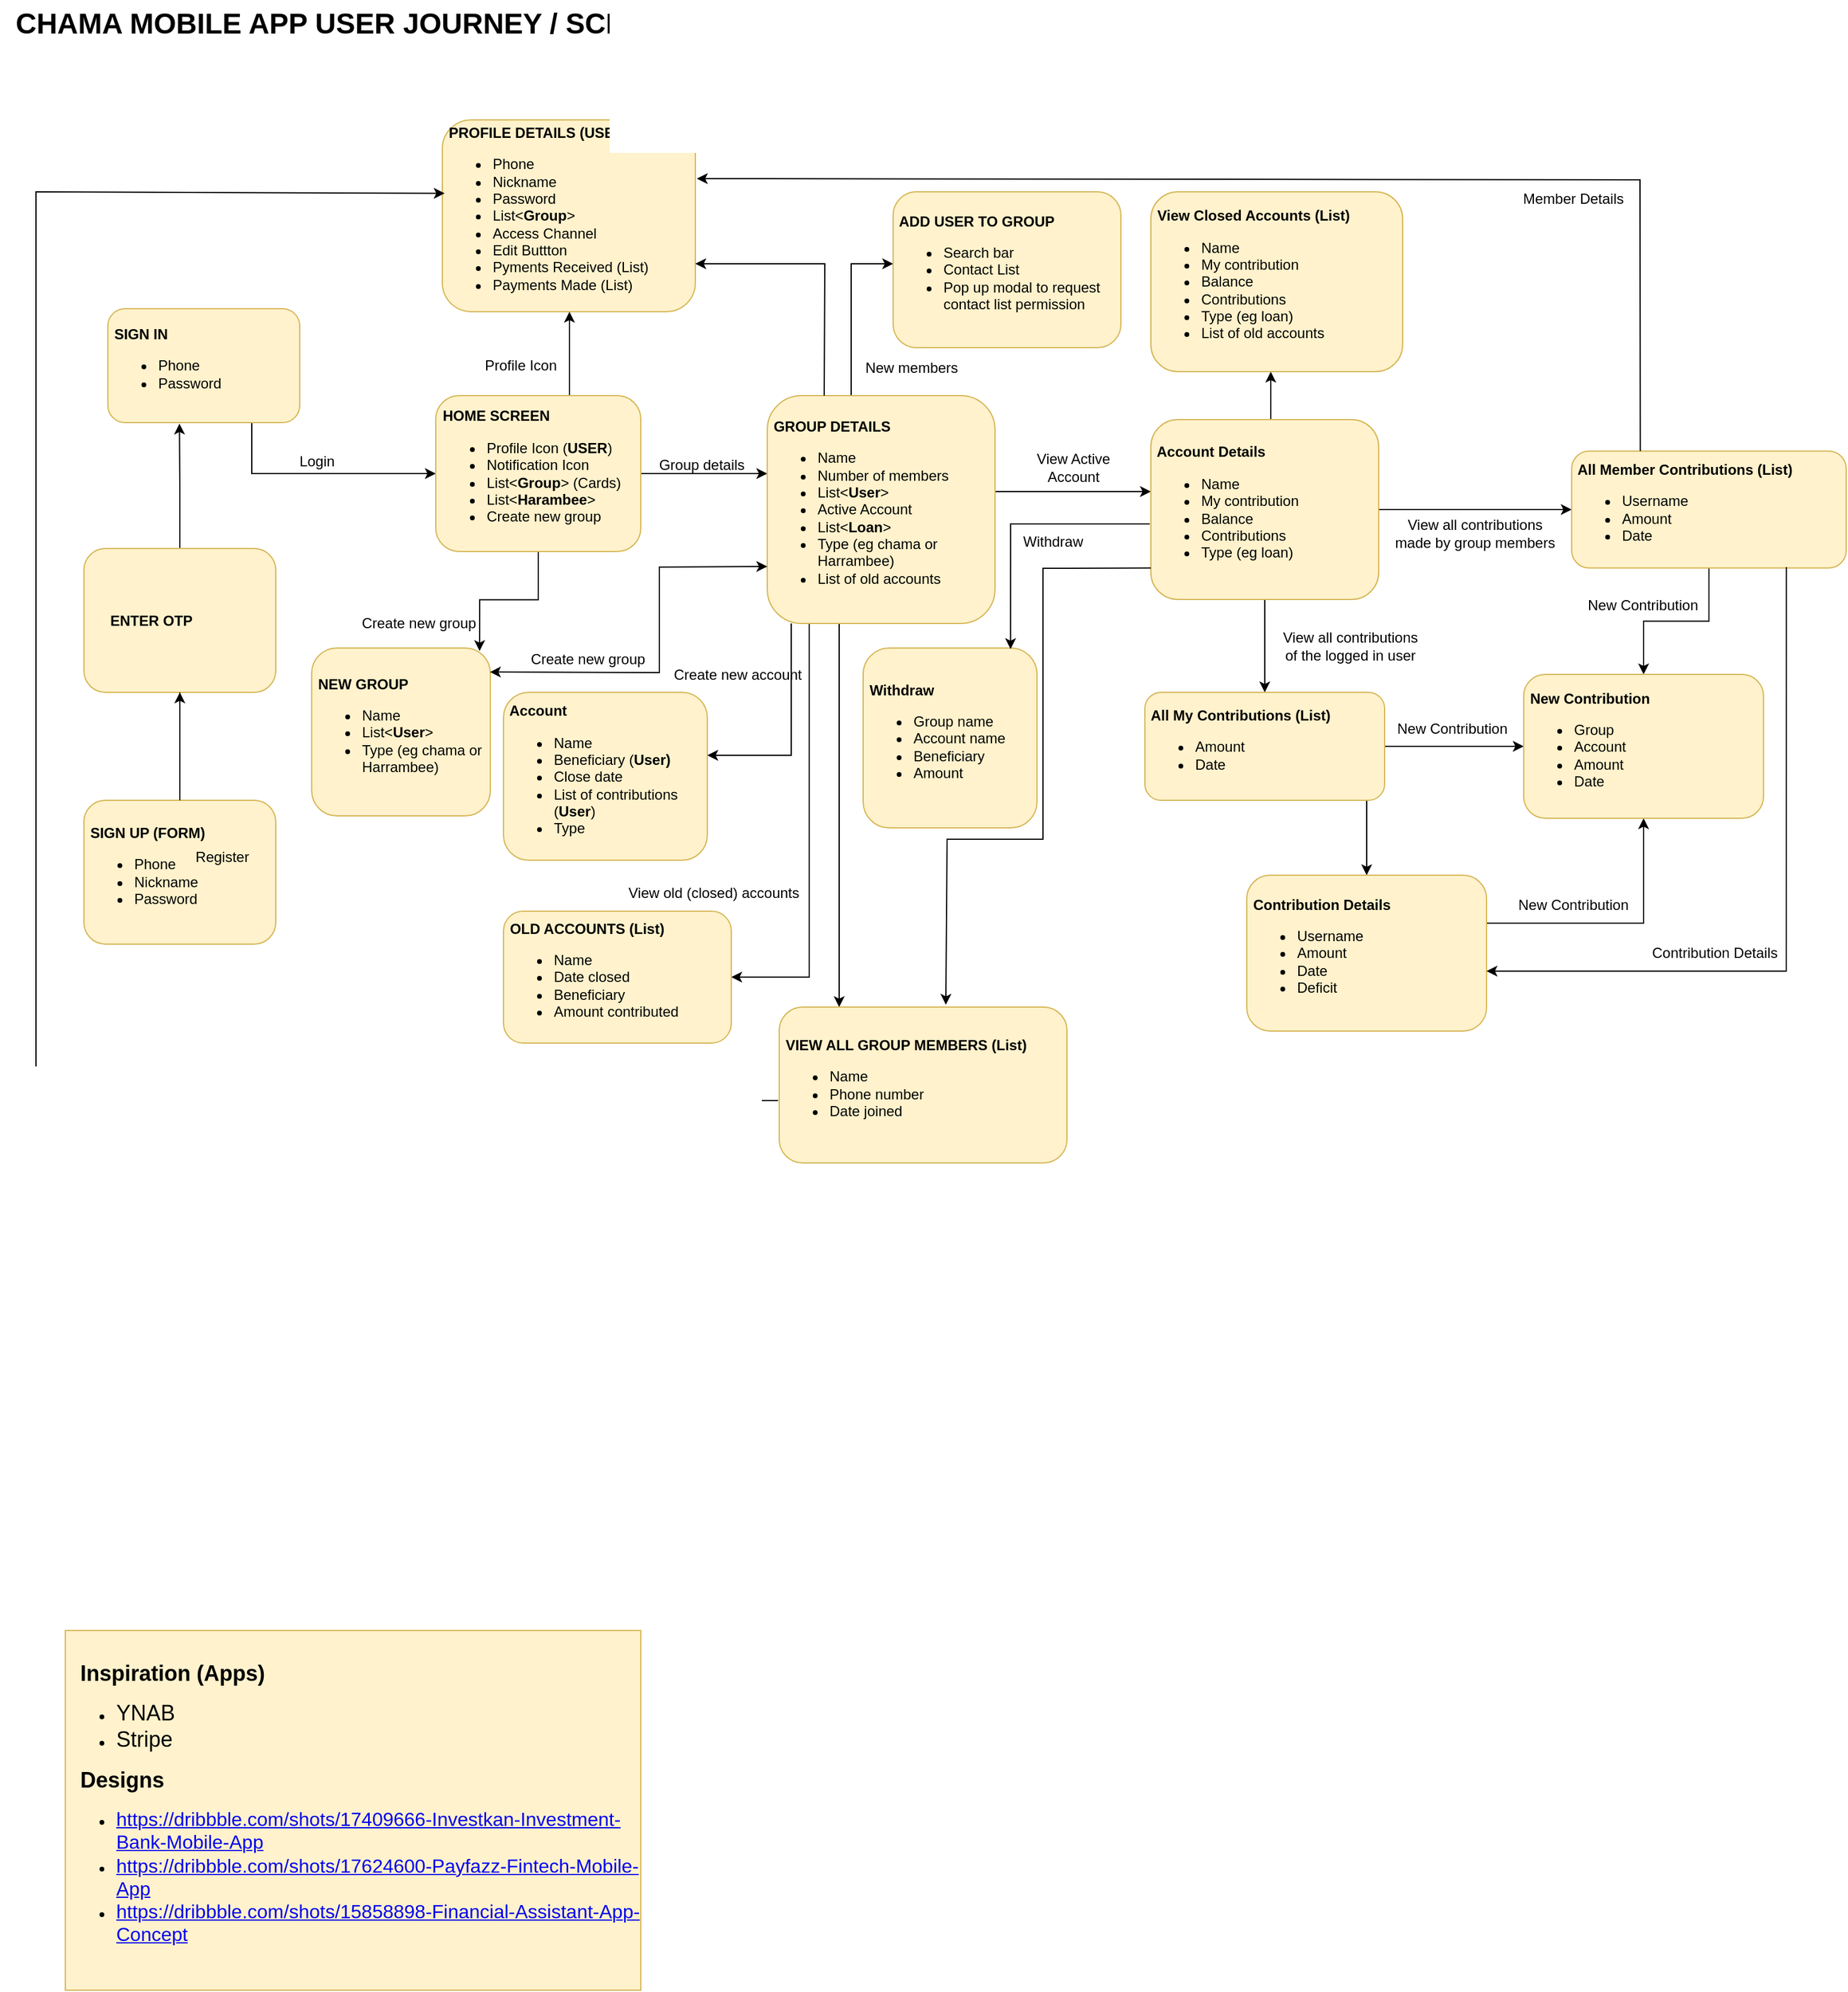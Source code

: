 <mxfile version="20.8.10" type="github">
  <diagram id="2BV5uHt9QHshFsC0gMmc" name="SCREENS">
    <mxGraphModel dx="2286" dy="2331" grid="1" gridSize="10" guides="1" tooltips="1" connect="1" arrows="1" fold="1" page="1" pageScale="1" pageWidth="827" pageHeight="1169" math="0" shadow="0">
      <root>
        <mxCell id="0" />
        <mxCell id="1" parent="0" />
        <mxCell id="yJLdBiX0lWPD7A1_0H__-3" value="" style="edgeStyle=orthogonalEdgeStyle;rounded=0;orthogonalLoop=1;jettySize=auto;html=1;" parent="1" source="yJLdBiX0lWPD7A1_0H__-1" target="yJLdBiX0lWPD7A1_0H__-2" edge="1">
          <mxGeometry relative="1" as="geometry">
            <Array as="points">
              <mxPoint x="180" y="295" />
            </Array>
          </mxGeometry>
        </mxCell>
        <mxCell id="yJLdBiX0lWPD7A1_0H__-24" value="" style="edgeStyle=orthogonalEdgeStyle;rounded=0;orthogonalLoop=1;jettySize=auto;html=1;fontSize=18;exitX=0.5;exitY=0;exitDx=0;exitDy=0;startArrow=none;entryX=0.373;entryY=1.009;entryDx=0;entryDy=0;entryPerimeter=0;" parent="1" source="yJLdBiX0lWPD7A1_0H__-76" target="yJLdBiX0lWPD7A1_0H__-1" edge="1">
          <mxGeometry relative="1" as="geometry">
            <mxPoint x="140" y="522.5" as="sourcePoint" />
            <mxPoint x="120" y="310" as="targetPoint" />
          </mxGeometry>
        </mxCell>
        <mxCell id="yJLdBiX0lWPD7A1_0H__-1" value="&lt;blockquote style=&quot;margin: 0 0 0 40px; border: none; padding: 0px;&quot;&gt;&lt;/blockquote&gt;&lt;blockquote style=&quot;margin: 0 0 0 40px; border: none; padding: 0px;&quot;&gt;&lt;/blockquote&gt;&lt;b&gt;&lt;span style=&quot;white-space: pre;&quot;&gt; SIGN IN&lt;/span&gt;&lt;br&gt;&lt;/b&gt;&lt;ul&gt;&lt;li&gt;Phone&lt;br&gt;&lt;/li&gt;&lt;li&gt;Password&lt;/li&gt;&lt;/ul&gt;&lt;blockquote style=&quot;margin: 0 0 0 40px; border: none; padding: 0px;&quot;&gt;&lt;/blockquote&gt;&lt;blockquote style=&quot;margin: 0 0 0 40px; border: none; padding: 0px;&quot;&gt;&lt;/blockquote&gt;&lt;blockquote style=&quot;margin: 0 0 0 40px; border: none; padding: 0px;&quot;&gt;&lt;/blockquote&gt;&lt;blockquote style=&quot;margin: 0 0 0 40px; border: none; padding: 0px;&quot;&gt;&lt;/blockquote&gt;" style="rounded=1;whiteSpace=wrap;html=1;align=left;fillColor=#fff2cc;strokeColor=#d6b656;" parent="1" vertex="1">
          <mxGeometry x="60" y="157.5" width="160" height="95" as="geometry" />
        </mxCell>
        <mxCell id="yJLdBiX0lWPD7A1_0H__-8" value="" style="edgeStyle=orthogonalEdgeStyle;rounded=0;orthogonalLoop=1;jettySize=auto;html=1;fontSize=18;" parent="1" source="yJLdBiX0lWPD7A1_0H__-2" target="yJLdBiX0lWPD7A1_0H__-7" edge="1">
          <mxGeometry relative="1" as="geometry">
            <mxPoint x="600" y="300" as="targetPoint" />
            <Array as="points">
              <mxPoint x="610" y="310" />
              <mxPoint x="610" y="310" />
            </Array>
          </mxGeometry>
        </mxCell>
        <mxCell id="yJLdBiX0lWPD7A1_0H__-11" value="" style="edgeStyle=orthogonalEdgeStyle;rounded=0;orthogonalLoop=1;jettySize=auto;html=1;fontSize=18;entryX=0.94;entryY=0.018;entryDx=0;entryDy=0;entryPerimeter=0;" parent="1" source="yJLdBiX0lWPD7A1_0H__-2" target="yJLdBiX0lWPD7A1_0H__-10" edge="1">
          <mxGeometry relative="1" as="geometry">
            <mxPoint x="370" y="450" as="targetPoint" />
            <Array as="points" />
          </mxGeometry>
        </mxCell>
        <mxCell id="yJLdBiX0lWPD7A1_0H__-28" value="" style="edgeStyle=orthogonalEdgeStyle;rounded=0;orthogonalLoop=1;jettySize=auto;html=1;fontSize=18;" parent="1" source="yJLdBiX0lWPD7A1_0H__-2" target="yJLdBiX0lWPD7A1_0H__-27" edge="1">
          <mxGeometry relative="1" as="geometry">
            <Array as="points">
              <mxPoint x="445" y="220" />
              <mxPoint x="445" y="220" />
            </Array>
          </mxGeometry>
        </mxCell>
        <mxCell id="yJLdBiX0lWPD7A1_0H__-2" value="&lt;b&gt;&lt;span style=&quot;white-space: pre;&quot;&gt; &lt;/span&gt;HOME SCREEN&lt;/b&gt;&lt;br&gt;&lt;ul&gt;&lt;li&gt;Profile Icon (&lt;b&gt;USER&lt;/b&gt;)&lt;br&gt;&lt;/li&gt;&lt;li&gt;Notification Icon&lt;/li&gt;&lt;li&gt;List&amp;lt;&lt;b&gt;Group&lt;/b&gt;&amp;gt; (Cards)&lt;br&gt;&lt;/li&gt;&lt;li&gt;List&amp;lt;&lt;b&gt;Harambee&lt;/b&gt;&amp;gt;&lt;br&gt;&lt;/li&gt;&lt;li&gt;Create new group&lt;/li&gt;&lt;/ul&gt;" style="whiteSpace=wrap;html=1;align=left;rounded=1;fillColor=#fff2cc;strokeColor=#d6b656;" parent="1" vertex="1">
          <mxGeometry x="333.5" y="230" width="171" height="130" as="geometry" />
        </mxCell>
        <mxCell id="yJLdBiX0lWPD7A1_0H__-5" value="Login" style="text;html=1;resizable=0;autosize=1;align=center;verticalAlign=middle;points=[];fillColor=none;strokeColor=none;rounded=0;" parent="1" vertex="1">
          <mxGeometry x="209" y="270" width="50" height="30" as="geometry" />
        </mxCell>
        <mxCell id="yJLdBiX0lWPD7A1_0H__-6" value="&lt;b&gt;&lt;font style=&quot;font-size: 24px;&quot;&gt;CHAMA MOBILE APP USER JOURNEY / SCREENS&lt;/font&gt;&lt;/b&gt;" style="text;html=1;resizable=0;autosize=1;align=center;verticalAlign=middle;points=[];fillColor=none;strokeColor=none;rounded=0;" parent="1" vertex="1">
          <mxGeometry x="-30" y="-100" width="600" height="40" as="geometry" />
        </mxCell>
        <mxCell id="yJLdBiX0lWPD7A1_0H__-14" value="" style="edgeStyle=orthogonalEdgeStyle;rounded=0;orthogonalLoop=1;jettySize=auto;html=1;fontSize=18;" parent="1" source="yJLdBiX0lWPD7A1_0H__-7" target="yJLdBiX0lWPD7A1_0H__-13" edge="1">
          <mxGeometry relative="1" as="geometry">
            <Array as="points">
              <mxPoint x="630" y="530" />
            </Array>
          </mxGeometry>
        </mxCell>
        <mxCell id="yJLdBiX0lWPD7A1_0H__-20" value="" style="edgeStyle=orthogonalEdgeStyle;rounded=0;orthogonalLoop=1;jettySize=auto;html=1;fontSize=18;" parent="1" source="yJLdBiX0lWPD7A1_0H__-7" target="yJLdBiX0lWPD7A1_0H__-19" edge="1">
          <mxGeometry relative="1" as="geometry">
            <Array as="points">
              <mxPoint x="680" y="120" />
            </Array>
          </mxGeometry>
        </mxCell>
        <mxCell id="yJLdBiX0lWPD7A1_0H__-32" value="" style="edgeStyle=orthogonalEdgeStyle;rounded=0;orthogonalLoop=1;jettySize=auto;html=1;fontSize=18;" parent="1" source="yJLdBiX0lWPD7A1_0H__-7" target="yJLdBiX0lWPD7A1_0H__-31" edge="1">
          <mxGeometry relative="1" as="geometry">
            <Array as="points">
              <mxPoint x="830" y="310" />
              <mxPoint x="830" y="310" />
            </Array>
          </mxGeometry>
        </mxCell>
        <mxCell id="yJLdBiX0lWPD7A1_0H__-70" value="" style="edgeStyle=orthogonalEdgeStyle;rounded=0;orthogonalLoop=1;jettySize=auto;html=1;fontSize=18;" parent="1" source="yJLdBiX0lWPD7A1_0H__-7" target="yJLdBiX0lWPD7A1_0H__-69" edge="1">
          <mxGeometry relative="1" as="geometry">
            <Array as="points">
              <mxPoint x="645" y="520" />
              <mxPoint x="645" y="520" />
            </Array>
          </mxGeometry>
        </mxCell>
        <mxCell id="yJLdBiX0lWPD7A1_0H__-73" value="" style="edgeStyle=orthogonalEdgeStyle;rounded=0;orthogonalLoop=1;jettySize=auto;html=1;fontSize=18;" parent="1" source="yJLdBiX0lWPD7A1_0H__-7" target="yJLdBiX0lWPD7A1_0H__-72" edge="1">
          <mxGeometry relative="1" as="geometry">
            <mxPoint x="705" y="920" as="targetPoint" />
            <Array as="points">
              <mxPoint x="670" y="430" />
              <mxPoint x="670" y="430" />
            </Array>
          </mxGeometry>
        </mxCell>
        <mxCell id="yJLdBiX0lWPD7A1_0H__-7" value="&lt;b&gt;&lt;span style=&quot;white-space: pre;&quot;&gt; &lt;/span&gt;GROUP DETAILS&lt;/b&gt;&lt;br&gt;&lt;ul&gt;&lt;li&gt;Name&lt;br&gt;&lt;/li&gt;&lt;li&gt;Number of members&lt;/li&gt;&lt;li&gt;List&amp;lt;&lt;b&gt;User&lt;/b&gt;&amp;gt;&amp;nbsp;&lt;br&gt;&lt;/li&gt;&lt;li&gt;Active Account&lt;br&gt;&lt;/li&gt;&lt;li&gt;List&amp;lt;&lt;b&gt;Loan&lt;/b&gt;&amp;gt;&lt;br&gt;&lt;/li&gt;&lt;li&gt;Type (eg chama or Harrambee)&lt;br&gt;&lt;/li&gt;&lt;li&gt;List of old accounts&lt;/li&gt;&lt;/ul&gt;" style="whiteSpace=wrap;html=1;align=left;rounded=1;fillColor=#fff2cc;strokeColor=#d6b656;" parent="1" vertex="1">
          <mxGeometry x="610" y="230" width="190" height="190" as="geometry" />
        </mxCell>
        <mxCell id="yJLdBiX0lWPD7A1_0H__-9" value="Group details" style="text;html=1;resizable=0;autosize=1;align=center;verticalAlign=middle;points=[];fillColor=none;strokeColor=none;rounded=0;" parent="1" vertex="1">
          <mxGeometry x="510" y="273" width="90" height="30" as="geometry" />
        </mxCell>
        <mxCell id="yJLdBiX0lWPD7A1_0H__-10" value="&lt;b&gt;&lt;span style=&quot;white-space: pre;&quot;&gt; NEW &lt;/span&gt;GROUP&lt;/b&gt;&lt;br&gt;&lt;ul&gt;&lt;li&gt;Name&lt;br&gt;&lt;/li&gt;&lt;li&gt;List&amp;lt;&lt;b&gt;User&lt;/b&gt;&amp;gt;&amp;nbsp;&lt;/li&gt;&lt;li&gt;Type (eg chama or Harrambee)&lt;br&gt;&lt;/li&gt;&lt;/ul&gt;" style="whiteSpace=wrap;html=1;align=left;rounded=1;fillColor=#fff2cc;strokeColor=#d6b656;" parent="1" vertex="1">
          <mxGeometry x="230" y="440.5" width="149" height="140" as="geometry" />
        </mxCell>
        <mxCell id="yJLdBiX0lWPD7A1_0H__-12" value="Create new group" style="text;html=1;resizable=0;autosize=1;align=center;verticalAlign=middle;points=[];fillColor=none;strokeColor=none;rounded=0;" parent="1" vertex="1">
          <mxGeometry x="400" y="434.5" width="120" height="30" as="geometry" />
        </mxCell>
        <mxCell id="yJLdBiX0lWPD7A1_0H__-13" value="&lt;b&gt;&lt;span style=&quot;white-space: pre;&quot;&gt; Account&lt;/span&gt;&lt;/b&gt;&lt;br&gt;&lt;ul&gt;&lt;li&gt;Name&lt;br&gt;&lt;/li&gt;&lt;li&gt;Beneficiary (&lt;b&gt;User)&lt;/b&gt;&amp;nbsp;&lt;/li&gt;&lt;li&gt;Close date&lt;/li&gt;&lt;li&gt;List of contributions (&lt;b&gt;User&lt;/b&gt;)&lt;/li&gt;&lt;li&gt;Type&lt;/li&gt;&lt;/ul&gt;" style="whiteSpace=wrap;html=1;align=left;rounded=1;fillColor=#fff2cc;strokeColor=#d6b656;" parent="1" vertex="1">
          <mxGeometry x="390" y="477.5" width="170" height="140" as="geometry" />
        </mxCell>
        <mxCell id="yJLdBiX0lWPD7A1_0H__-15" value="Create new account" style="text;html=1;resizable=0;autosize=1;align=center;verticalAlign=middle;points=[];fillColor=none;strokeColor=none;rounded=0;" parent="1" vertex="1">
          <mxGeometry x="520" y="447.5" width="130" height="30" as="geometry" />
        </mxCell>
        <mxCell id="yJLdBiX0lWPD7A1_0H__-19" value="&lt;b&gt;&lt;span style=&quot;white-space: pre;&quot;&gt; ADD USER TO GROUP&lt;br&gt;&lt;/span&gt;&lt;/b&gt;&lt;ul&gt;&lt;li&gt;Search bar&lt;/li&gt;&lt;li&gt;Contact List&amp;nbsp;&lt;br&gt;&lt;/li&gt;&lt;li&gt;Pop up modal to request contact list permission&lt;/li&gt;&lt;/ul&gt;" style="whiteSpace=wrap;html=1;align=left;rounded=1;fillColor=#fff2cc;strokeColor=#d6b656;" parent="1" vertex="1">
          <mxGeometry x="715" y="60" width="190" height="130" as="geometry" />
        </mxCell>
        <mxCell id="yJLdBiX0lWPD7A1_0H__-21" value="New members" style="text;html=1;resizable=0;autosize=1;align=center;verticalAlign=middle;points=[];fillColor=none;strokeColor=none;rounded=0;" parent="1" vertex="1">
          <mxGeometry x="680" y="192" width="100" height="30" as="geometry" />
        </mxCell>
        <mxCell id="yJLdBiX0lWPD7A1_0H__-77" value="" style="edgeStyle=orthogonalEdgeStyle;rounded=0;orthogonalLoop=1;jettySize=auto;html=1;fontSize=18;" parent="1" source="yJLdBiX0lWPD7A1_0H__-23" target="yJLdBiX0lWPD7A1_0H__-76" edge="1">
          <mxGeometry relative="1" as="geometry" />
        </mxCell>
        <mxCell id="yJLdBiX0lWPD7A1_0H__-23" value="&lt;blockquote style=&quot;margin: 0 0 0 40px; border: none; padding: 0px;&quot;&gt;&lt;/blockquote&gt;&lt;blockquote style=&quot;margin: 0 0 0 40px; border: none; padding: 0px;&quot;&gt;&lt;/blockquote&gt;&lt;b&gt;&lt;span style=&quot;white-space: pre;&quot;&gt; SIGN UP (FORM)&lt;/span&gt;&lt;br&gt;&lt;/b&gt;&lt;ul&gt;&lt;li&gt;Phone&lt;br&gt;&lt;/li&gt;&lt;li&gt;Nickname&lt;br&gt;&lt;/li&gt;&lt;li&gt;Password&lt;/li&gt;&lt;/ul&gt;&lt;blockquote style=&quot;margin: 0 0 0 40px; border: none; padding: 0px;&quot;&gt;&lt;/blockquote&gt;&lt;blockquote style=&quot;margin: 0 0 0 40px; border: none; padding: 0px;&quot;&gt;&lt;/blockquote&gt;&lt;blockquote style=&quot;margin: 0 0 0 40px; border: none; padding: 0px;&quot;&gt;&lt;/blockquote&gt;&lt;blockquote style=&quot;margin: 0 0 0 40px; border: none; padding: 0px;&quot;&gt;&lt;/blockquote&gt;" style="rounded=1;whiteSpace=wrap;html=1;align=left;fillColor=#fff2cc;strokeColor=#d6b656;" parent="1" vertex="1">
          <mxGeometry x="40" y="567.5" width="160" height="120" as="geometry" />
        </mxCell>
        <mxCell id="yJLdBiX0lWPD7A1_0H__-25" value="Register" style="text;html=1;resizable=0;autosize=1;align=center;verticalAlign=middle;points=[];fillColor=none;strokeColor=none;rounded=0;" parent="1" vertex="1">
          <mxGeometry x="120" y="600" width="70" height="30" as="geometry" />
        </mxCell>
        <mxCell id="yJLdBiX0lWPD7A1_0H__-27" value="&lt;blockquote style=&quot;margin: 0 0 0 40px; border: none; padding: 0px;&quot;&gt;&lt;/blockquote&gt;&lt;blockquote style=&quot;margin: 0 0 0 40px; border: none; padding: 0px;&quot;&gt;&lt;/blockquote&gt;&lt;b&gt;&lt;span style=&quot;white-space: pre;&quot;&gt; PROFILE DETAILS (USER)&lt;/span&gt;&lt;br&gt;&lt;/b&gt;&lt;ul&gt;&lt;li&gt;Phone&lt;br&gt;&lt;/li&gt;&lt;li&gt;Nickname&lt;br&gt;&lt;/li&gt;&lt;li&gt;Password&lt;/li&gt;&lt;li&gt;List&amp;lt;&lt;b&gt;Group&lt;/b&gt;&amp;gt;&lt;br&gt;&lt;/li&gt;&lt;li&gt;Access Channel&lt;br&gt;&lt;/li&gt;&lt;li&gt;Edit Buttton&lt;/li&gt;&lt;li&gt;Pyments Received (List)&lt;/li&gt;&lt;li&gt;Payments Made (List)&lt;/li&gt;&lt;/ul&gt;&lt;blockquote style=&quot;margin: 0 0 0 40px; border: none; padding: 0px;&quot;&gt;&lt;/blockquote&gt;&lt;blockquote style=&quot;margin: 0 0 0 40px; border: none; padding: 0px;&quot;&gt;&lt;/blockquote&gt;&lt;blockquote style=&quot;margin: 0 0 0 40px; border: none; padding: 0px;&quot;&gt;&lt;/blockquote&gt;&lt;blockquote style=&quot;margin: 0 0 0 40px; border: none; padding: 0px;&quot;&gt;&lt;/blockquote&gt;" style="rounded=1;whiteSpace=wrap;html=1;align=left;fillColor=#fff2cc;strokeColor=#d6b656;" parent="1" vertex="1">
          <mxGeometry x="339" width="211" height="160" as="geometry" />
        </mxCell>
        <mxCell id="yJLdBiX0lWPD7A1_0H__-30" value="Profile Icon" style="text;html=1;resizable=0;autosize=1;align=center;verticalAlign=middle;points=[];fillColor=none;strokeColor=none;rounded=0;" parent="1" vertex="1">
          <mxGeometry x="364" y="190" width="80" height="30" as="geometry" />
        </mxCell>
        <mxCell id="yJLdBiX0lWPD7A1_0H__-37" value="" style="edgeStyle=orthogonalEdgeStyle;rounded=0;orthogonalLoop=1;jettySize=auto;html=1;fontSize=18;" parent="1" source="yJLdBiX0lWPD7A1_0H__-31" target="yJLdBiX0lWPD7A1_0H__-36" edge="1">
          <mxGeometry relative="1" as="geometry" />
        </mxCell>
        <mxCell id="yJLdBiX0lWPD7A1_0H__-40" value="" style="edgeStyle=orthogonalEdgeStyle;rounded=0;orthogonalLoop=1;jettySize=auto;html=1;fontSize=18;" parent="1" source="yJLdBiX0lWPD7A1_0H__-31" target="yJLdBiX0lWPD7A1_0H__-39" edge="1">
          <mxGeometry relative="1" as="geometry" />
        </mxCell>
        <mxCell id="yJLdBiX0lWPD7A1_0H__-62" value="" style="edgeStyle=orthogonalEdgeStyle;rounded=0;orthogonalLoop=1;jettySize=auto;html=1;fontSize=24;" parent="1" source="yJLdBiX0lWPD7A1_0H__-31" target="yJLdBiX0lWPD7A1_0H__-61" edge="1">
          <mxGeometry relative="1" as="geometry">
            <Array as="points">
              <mxPoint x="1030" y="240" />
              <mxPoint x="1030" y="240" />
            </Array>
          </mxGeometry>
        </mxCell>
        <mxCell id="yJLdBiX0lWPD7A1_0H__-31" value="&lt;b&gt;&lt;span style=&quot;white-space: pre;&quot;&gt; Account Details&lt;/span&gt;&lt;/b&gt;&lt;br&gt;&lt;ul&gt;&lt;li&gt;Name&lt;br&gt;&lt;/li&gt;&lt;li&gt;My contribution&lt;/li&gt;&lt;li&gt;Balance&lt;/li&gt;&lt;li&gt;Contributions&amp;nbsp;&lt;/li&gt;&lt;li&gt;Type (eg loan)&lt;/li&gt;&lt;/ul&gt;" style="whiteSpace=wrap;html=1;align=left;rounded=1;fillColor=#fff2cc;strokeColor=#d6b656;" parent="1" vertex="1">
          <mxGeometry x="930" y="250" width="190" height="150" as="geometry" />
        </mxCell>
        <mxCell id="yJLdBiX0lWPD7A1_0H__-34" value="" style="endArrow=classic;startArrow=classic;html=1;rounded=0;fontSize=18;entryX=0;entryY=0.75;entryDx=0;entryDy=0;exitX=0.998;exitY=0.143;exitDx=0;exitDy=0;exitPerimeter=0;" parent="1" source="yJLdBiX0lWPD7A1_0H__-10" target="yJLdBiX0lWPD7A1_0H__-7" edge="1">
          <mxGeometry width="50" height="50" relative="1" as="geometry">
            <mxPoint x="483.5" y="570" as="sourcePoint" />
            <mxPoint x="533.5" y="520" as="targetPoint" />
            <Array as="points">
              <mxPoint x="520" y="461" />
              <mxPoint x="520" y="373" />
            </Array>
          </mxGeometry>
        </mxCell>
        <mxCell id="yJLdBiX0lWPD7A1_0H__-35" value="View Active &lt;br&gt;Account" style="text;html=1;resizable=0;autosize=1;align=center;verticalAlign=middle;points=[];fillColor=none;strokeColor=none;rounded=0;" parent="1" vertex="1">
          <mxGeometry x="820" y="270" width="90" height="40" as="geometry" />
        </mxCell>
        <mxCell id="yJLdBiX0lWPD7A1_0H__-48" style="edgeStyle=orthogonalEdgeStyle;rounded=0;orthogonalLoop=1;jettySize=auto;html=1;entryX=0.5;entryY=0;entryDx=0;entryDy=0;fontSize=18;" parent="1" source="yJLdBiX0lWPD7A1_0H__-36" target="yJLdBiX0lWPD7A1_0H__-43" edge="1">
          <mxGeometry relative="1" as="geometry" />
        </mxCell>
        <mxCell id="yJLdBiX0lWPD7A1_0H__-36" value="&lt;b&gt;&lt;span style=&quot;white-space: pre;&quot;&gt; All Member Contributions (List)&lt;/span&gt;&lt;/b&gt;&lt;br&gt;&lt;ul&gt;&lt;li&gt;Username&lt;/li&gt;&lt;li&gt;Amount&lt;/li&gt;&lt;li&gt;Date&lt;/li&gt;&lt;/ul&gt;" style="whiteSpace=wrap;html=1;align=left;rounded=1;fillColor=#fff2cc;strokeColor=#d6b656;" parent="1" vertex="1">
          <mxGeometry x="1281" y="276.25" width="229" height="97.5" as="geometry" />
        </mxCell>
        <mxCell id="yJLdBiX0lWPD7A1_0H__-38" value="View all contributions&lt;br&gt;made by group members" style="text;html=1;resizable=0;autosize=1;align=center;verticalAlign=middle;points=[];fillColor=none;strokeColor=none;rounded=0;" parent="1" vertex="1">
          <mxGeometry x="1120" y="324.5" width="160" height="40" as="geometry" />
        </mxCell>
        <mxCell id="yJLdBiX0lWPD7A1_0H__-42" value="" style="edgeStyle=orthogonalEdgeStyle;rounded=0;orthogonalLoop=1;jettySize=auto;html=1;fontSize=18;" parent="1" source="yJLdBiX0lWPD7A1_0H__-39" target="yJLdBiX0lWPD7A1_0H__-41" edge="1">
          <mxGeometry relative="1" as="geometry">
            <Array as="points">
              <mxPoint x="1110" y="570" />
              <mxPoint x="1110" y="570" />
            </Array>
          </mxGeometry>
        </mxCell>
        <mxCell id="yJLdBiX0lWPD7A1_0H__-44" value="" style="edgeStyle=orthogonalEdgeStyle;rounded=0;orthogonalLoop=1;jettySize=auto;html=1;fontSize=18;" parent="1" source="yJLdBiX0lWPD7A1_0H__-39" target="yJLdBiX0lWPD7A1_0H__-43" edge="1">
          <mxGeometry relative="1" as="geometry" />
        </mxCell>
        <mxCell id="yJLdBiX0lWPD7A1_0H__-39" value="&lt;span style=&quot;&quot;&gt;&lt;b&gt; &lt;span style=&quot;white-space: pre;&quot;&gt; &lt;/span&gt;All My Contributions (List)&lt;br&gt;&lt;/b&gt;&lt;/span&gt;&lt;ul&gt;&lt;li&gt;Amount&lt;/li&gt;&lt;li&gt;Date&lt;/li&gt;&lt;/ul&gt;" style="whiteSpace=wrap;html=1;align=left;rounded=1;fillColor=#fff2cc;strokeColor=#d6b656;" parent="1" vertex="1">
          <mxGeometry x="925" y="477.5" width="200" height="90" as="geometry" />
        </mxCell>
        <mxCell id="yJLdBiX0lWPD7A1_0H__-45" style="edgeStyle=orthogonalEdgeStyle;rounded=0;orthogonalLoop=1;jettySize=auto;html=1;fontSize=18;" parent="1" source="yJLdBiX0lWPD7A1_0H__-41" target="yJLdBiX0lWPD7A1_0H__-43" edge="1">
          <mxGeometry relative="1" as="geometry">
            <Array as="points">
              <mxPoint x="1341" y="670" />
            </Array>
          </mxGeometry>
        </mxCell>
        <mxCell id="yJLdBiX0lWPD7A1_0H__-41" value="&lt;span style=&quot;&quot;&gt;&lt;b&gt; &lt;span style=&quot;white-space: pre;&quot;&gt; Contribution Details&lt;/span&gt;&lt;br&gt;&lt;/b&gt;&lt;/span&gt;&lt;ul&gt;&lt;li&gt;Username&lt;/li&gt;&lt;li&gt;Amount&lt;/li&gt;&lt;li&gt;Date&lt;/li&gt;&lt;li&gt;Deficit&lt;/li&gt;&lt;/ul&gt;" style="whiteSpace=wrap;html=1;align=left;rounded=1;fillColor=#fff2cc;strokeColor=#d6b656;" parent="1" vertex="1">
          <mxGeometry x="1010" y="630" width="200" height="130" as="geometry" />
        </mxCell>
        <mxCell id="yJLdBiX0lWPD7A1_0H__-43" value="&lt;span style=&quot;&quot;&gt;&lt;b&gt; &lt;span style=&quot;white-space: pre;&quot;&gt; New Contribution&lt;/span&gt;&lt;br&gt;&lt;/b&gt;&lt;/span&gt;&lt;ul&gt;&lt;li&gt;Group&lt;/li&gt;&lt;li&gt;Account&lt;/li&gt;&lt;li&gt;Amount&lt;/li&gt;&lt;li&gt;Date&lt;/li&gt;&lt;/ul&gt;" style="whiteSpace=wrap;html=1;align=left;rounded=1;fillColor=#fff2cc;strokeColor=#d6b656;" parent="1" vertex="1">
          <mxGeometry x="1241" y="462.5" width="200" height="120" as="geometry" />
        </mxCell>
        <mxCell id="yJLdBiX0lWPD7A1_0H__-49" value="New Contribution" style="text;html=1;resizable=0;autosize=1;align=center;verticalAlign=middle;points=[];fillColor=none;strokeColor=none;rounded=0;" parent="1" vertex="1">
          <mxGeometry x="1222" y="640" width="120" height="30" as="geometry" />
        </mxCell>
        <mxCell id="yJLdBiX0lWPD7A1_0H__-50" value="New Contribution" style="text;html=1;resizable=0;autosize=1;align=center;verticalAlign=middle;points=[];fillColor=none;strokeColor=none;rounded=0;" parent="1" vertex="1">
          <mxGeometry x="1121" y="492.5" width="120" height="30" as="geometry" />
        </mxCell>
        <mxCell id="yJLdBiX0lWPD7A1_0H__-51" value="New Contribution" style="text;html=1;resizable=0;autosize=1;align=center;verticalAlign=middle;points=[];fillColor=none;strokeColor=none;rounded=0;" parent="1" vertex="1">
          <mxGeometry x="1280" y="390" width="120" height="30" as="geometry" />
        </mxCell>
        <mxCell id="yJLdBiX0lWPD7A1_0H__-52" value="View all contributions&lt;br&gt;of the logged in user" style="text;html=1;resizable=0;autosize=1;align=center;verticalAlign=middle;points=[];fillColor=none;strokeColor=none;rounded=0;" parent="1" vertex="1">
          <mxGeometry x="1026" y="419" width="140" height="40" as="geometry" />
        </mxCell>
        <mxCell id="yJLdBiX0lWPD7A1_0H__-56" value="" style="endArrow=classic;html=1;rounded=0;fontSize=18;entryX=1;entryY=0.615;entryDx=0;entryDy=0;entryPerimeter=0;exitX=0.782;exitY=0.992;exitDx=0;exitDy=0;exitPerimeter=0;" parent="1" source="yJLdBiX0lWPD7A1_0H__-36" target="yJLdBiX0lWPD7A1_0H__-41" edge="1">
          <mxGeometry width="50" height="50" relative="1" as="geometry">
            <mxPoint x="1460" y="380" as="sourcePoint" />
            <mxPoint x="1200" y="880" as="targetPoint" />
            <Array as="points">
              <mxPoint x="1460" y="710" />
            </Array>
          </mxGeometry>
        </mxCell>
        <mxCell id="yJLdBiX0lWPD7A1_0H__-57" value="" style="endArrow=classic;html=1;rounded=0;fontSize=18;exitX=0.25;exitY=0;exitDx=0;exitDy=0;entryX=1.006;entryY=0.306;entryDx=0;entryDy=0;entryPerimeter=0;" parent="1" source="yJLdBiX0lWPD7A1_0H__-36" target="yJLdBiX0lWPD7A1_0H__-27" edge="1">
          <mxGeometry width="50" height="50" relative="1" as="geometry">
            <mxPoint x="1290" y="100" as="sourcePoint" />
            <mxPoint x="1340" y="50" as="targetPoint" />
            <Array as="points">
              <mxPoint x="1338" y="50" />
            </Array>
          </mxGeometry>
        </mxCell>
        <mxCell id="yJLdBiX0lWPD7A1_0H__-58" value="" style="endArrow=classic;html=1;rounded=0;fontSize=18;entryX=1;entryY=0.75;entryDx=0;entryDy=0;exitX=0.25;exitY=0;exitDx=0;exitDy=0;" parent="1" source="yJLdBiX0lWPD7A1_0H__-7" target="yJLdBiX0lWPD7A1_0H__-27" edge="1">
          <mxGeometry width="50" height="50" relative="1" as="geometry">
            <mxPoint x="580" y="180" as="sourcePoint" />
            <mxPoint x="630" y="130" as="targetPoint" />
            <Array as="points">
              <mxPoint x="658" y="120" />
              <mxPoint x="600" y="120" />
            </Array>
          </mxGeometry>
        </mxCell>
        <mxCell id="yJLdBiX0lWPD7A1_0H__-59" value="Contribution Details" style="text;html=1;resizable=0;autosize=1;align=center;verticalAlign=middle;points=[];fillColor=none;strokeColor=none;rounded=0;" parent="1" vertex="1">
          <mxGeometry x="1335" y="680" width="130" height="30" as="geometry" />
        </mxCell>
        <mxCell id="yJLdBiX0lWPD7A1_0H__-60" value="Member Details" style="text;html=1;resizable=0;autosize=1;align=center;verticalAlign=middle;points=[];fillColor=none;strokeColor=none;rounded=0;" parent="1" vertex="1">
          <mxGeometry x="1227" y="51" width="110" height="30" as="geometry" />
        </mxCell>
        <mxCell id="yJLdBiX0lWPD7A1_0H__-61" value="&lt;b&gt;&lt;span style=&quot;white-space: pre;&quot;&gt; View Closed Accounts (List)&lt;/span&gt;&lt;/b&gt;&lt;br&gt;&lt;ul&gt;&lt;li&gt;Name&lt;br&gt;&lt;/li&gt;&lt;li&gt;My contribution&lt;/li&gt;&lt;li&gt;Balance&lt;/li&gt;&lt;li&gt;Contributions&amp;nbsp;&lt;/li&gt;&lt;li&gt;Type (eg loan)&lt;br&gt;&lt;/li&gt;&lt;li&gt;List of old accounts&lt;/li&gt;&lt;/ul&gt;" style="whiteSpace=wrap;html=1;align=left;rounded=1;fillColor=#fff2cc;strokeColor=#d6b656;" parent="1" vertex="1">
          <mxGeometry x="930" y="60" width="210" height="150" as="geometry" />
        </mxCell>
        <mxCell id="yJLdBiX0lWPD7A1_0H__-63" value="&lt;span style=&quot;&quot;&gt;&lt;b&gt;&lt;font style=&quot;font-size: 18px;&quot;&gt;&lt;span style=&quot;&quot;&gt;&amp;nbsp; Inspiration (Apps)&lt;/span&gt;&lt;br&gt;&lt;/font&gt;&lt;/b&gt;&lt;/span&gt;&lt;ul&gt;&lt;li&gt;&lt;font style=&quot;font-size: 18px;&quot;&gt;YNAB&lt;/font&gt;&lt;/li&gt;&lt;li&gt;&lt;font style=&quot;font-size: 18px;&quot;&gt;Stripe&lt;/font&gt;&lt;/li&gt;&lt;/ul&gt;&lt;div&gt;&lt;font style=&quot;font-size: 18px;&quot;&gt;&amp;nbsp; &lt;b&gt;Designs&lt;/b&gt;&lt;/font&gt;&lt;/div&gt;&lt;div&gt;&lt;ul&gt;&lt;li&gt;&lt;a href=&quot;https://dribbble.com/shots/17409666-Investkan-Investment-Bank-Mobile-App&quot;&gt;&lt;font size=&quot;3&quot;&gt;https://dribbble.com/shots/17409666-Investkan-Investment-Bank-Mobile-App&lt;/font&gt;&lt;/a&gt;&lt;br&gt;&lt;/li&gt;&lt;li&gt;&lt;font size=&quot;3&quot;&gt;&lt;a href=&quot;https://dribbble.com/shots/17624600-Payfazz-Fintech-Mobile-App&quot;&gt;https://dribbble.com/shots/17624600-Payfazz-Fintech-Mobile-App&lt;/a&gt;&lt;/font&gt;&lt;br&gt;&lt;/li&gt;&lt;li&gt;&lt;a href=&quot;https://dribbble.com/shots/15858898-Financial-Assistant-App-Concept&quot;&gt;&lt;font size=&quot;3&quot;&gt;https://dribbble.com/shots/15858898-Financial-Assistant-App-Concept&lt;/font&gt;&lt;/a&gt;&lt;br&gt;&lt;/li&gt;&lt;/ul&gt;&lt;/div&gt;" style="whiteSpace=wrap;html=1;align=left;rounded=1;fillColor=#fff2cc;strokeColor=#d6b656;arcSize=0;" parent="1" vertex="1">
          <mxGeometry x="24.5" y="1260" width="480" height="300" as="geometry" />
        </mxCell>
        <mxCell id="yJLdBiX0lWPD7A1_0H__-64" value="&lt;b&gt;&lt;span style=&quot;white-space: pre;&quot;&gt; Withdraw&lt;/span&gt;&lt;/b&gt;&lt;br&gt;&lt;ul&gt;&lt;li&gt;Group name&lt;/li&gt;&lt;li&gt;Account name&lt;/li&gt;&lt;li&gt;Beneficiary&lt;/li&gt;&lt;li&gt;Amount&lt;/li&gt;&lt;/ul&gt;" style="whiteSpace=wrap;html=1;align=left;rounded=1;fillColor=#fff2cc;strokeColor=#d6b656;" parent="1" vertex="1">
          <mxGeometry x="690" y="440.5" width="145" height="150" as="geometry" />
        </mxCell>
        <mxCell id="yJLdBiX0lWPD7A1_0H__-65" value="" style="endArrow=classic;html=1;rounded=0;fontSize=24;entryX=0.848;entryY=0.006;entryDx=0;entryDy=0;entryPerimeter=0;exitX=-0.005;exitY=0.58;exitDx=0;exitDy=0;exitPerimeter=0;" parent="1" source="yJLdBiX0lWPD7A1_0H__-31" target="yJLdBiX0lWPD7A1_0H__-64" edge="1">
          <mxGeometry width="50" height="50" relative="1" as="geometry">
            <mxPoint x="930" y="360" as="sourcePoint" />
            <mxPoint x="870" y="550" as="targetPoint" />
            <Array as="points">
              <mxPoint x="813" y="337" />
            </Array>
          </mxGeometry>
        </mxCell>
        <mxCell id="yJLdBiX0lWPD7A1_0H__-66" value="Withdraw" style="text;html=1;resizable=0;autosize=1;align=center;verticalAlign=middle;points=[];fillColor=none;strokeColor=none;rounded=0;" parent="1" vertex="1">
          <mxGeometry x="813" y="337" width="70" height="30" as="geometry" />
        </mxCell>
        <mxCell id="yJLdBiX0lWPD7A1_0H__-67" value="Create new group" style="text;html=1;resizable=0;autosize=1;align=center;verticalAlign=middle;points=[];fillColor=none;strokeColor=none;rounded=0;" parent="1" vertex="1">
          <mxGeometry x="259" y="405" width="120" height="30" as="geometry" />
        </mxCell>
        <mxCell id="yJLdBiX0lWPD7A1_0H__-69" value="&lt;b&gt;&lt;span style=&quot;white-space: pre;&quot;&gt; OLD ACCOUNTS (List)&lt;/span&gt;&lt;/b&gt;&lt;br&gt;&lt;ul&gt;&lt;li&gt;Name&lt;br&gt;&lt;/li&gt;&lt;li&gt;Date closed&lt;/li&gt;&lt;li&gt;Beneficiary&lt;/li&gt;&lt;li&gt;Amount contributed&lt;/li&gt;&lt;/ul&gt;" style="whiteSpace=wrap;html=1;align=left;rounded=1;fillColor=#fff2cc;strokeColor=#d6b656;" parent="1" vertex="1">
          <mxGeometry x="390" y="660" width="190" height="110" as="geometry" />
        </mxCell>
        <mxCell id="yJLdBiX0lWPD7A1_0H__-71" value="View old (closed) accounts" style="text;html=1;resizable=0;autosize=1;align=center;verticalAlign=middle;points=[];fillColor=none;strokeColor=none;rounded=0;" parent="1" vertex="1">
          <mxGeometry x="480" y="630" width="170" height="30" as="geometry" />
        </mxCell>
        <mxCell id="yJLdBiX0lWPD7A1_0H__-72" value="&lt;b&gt;&lt;span style=&quot;white-space: pre;&quot;&gt; VIEW ALL GROUP MEMBERS (List)&lt;/span&gt;&lt;/b&gt;&lt;br&gt;&lt;ul&gt;&lt;li&gt;Name&lt;br&gt;&lt;/li&gt;&lt;li&gt;Phone number&lt;/li&gt;&lt;li&gt;Date joined&lt;/li&gt;&lt;/ul&gt;" style="whiteSpace=wrap;html=1;align=left;rounded=1;fillColor=#fff2cc;strokeColor=#d6b656;" parent="1" vertex="1">
          <mxGeometry x="620" y="740" width="240" height="130" as="geometry" />
        </mxCell>
        <mxCell id="yJLdBiX0lWPD7A1_0H__-74" value="" style="endArrow=classic;html=1;rounded=0;fontSize=18;entryX=0.009;entryY=0.383;entryDx=0;entryDy=0;entryPerimeter=0;exitX=-0.004;exitY=0.6;exitDx=0;exitDy=0;exitPerimeter=0;" parent="1" source="yJLdBiX0lWPD7A1_0H__-72" target="yJLdBiX0lWPD7A1_0H__-27" edge="1">
          <mxGeometry width="50" height="50" relative="1" as="geometry">
            <mxPoint x="470" y="1040" as="sourcePoint" />
            <mxPoint x="10" y="30" as="targetPoint" />
            <Array as="points">
              <mxPoint y="818" />
              <mxPoint y="60" />
            </Array>
          </mxGeometry>
        </mxCell>
        <mxCell id="yJLdBiX0lWPD7A1_0H__-75" value="" style="endArrow=classic;html=1;rounded=0;fontSize=18;entryX=0.579;entryY=-0.015;entryDx=0;entryDy=0;entryPerimeter=0;" parent="1" target="yJLdBiX0lWPD7A1_0H__-72" edge="1">
          <mxGeometry width="50" height="50" relative="1" as="geometry">
            <mxPoint x="930" y="373.75" as="sourcePoint" />
            <mxPoint x="860" y="593.75" as="targetPoint" />
            <Array as="points">
              <mxPoint x="840" y="374" />
              <mxPoint x="840" y="600" />
              <mxPoint x="760" y="600" />
            </Array>
          </mxGeometry>
        </mxCell>
        <mxCell id="yJLdBiX0lWPD7A1_0H__-76" value="&lt;blockquote style=&quot;margin: 0 0 0 40px; border: none; padding: 0px;&quot;&gt;&lt;/blockquote&gt;&lt;blockquote style=&quot;margin: 0 0 0 40px; border: none; padding: 0px;&quot;&gt;&lt;/blockquote&gt;&lt;b&gt;&lt;span style=&quot;white-space: pre;&quot;&gt;      ENTER OTP&lt;br&gt;&lt;/span&gt;&lt;/b&gt;&lt;blockquote style=&quot;margin: 0 0 0 40px; border: none; padding: 0px;&quot;&gt;&lt;/blockquote&gt;&lt;blockquote style=&quot;margin: 0 0 0 40px; border: none; padding: 0px;&quot;&gt;&lt;/blockquote&gt;&lt;blockquote style=&quot;margin: 0 0 0 40px; border: none; padding: 0px;&quot;&gt;&lt;/blockquote&gt;&lt;blockquote style=&quot;margin: 0 0 0 40px; border: none; padding: 0px;&quot;&gt;&lt;/blockquote&gt;" style="rounded=1;whiteSpace=wrap;html=1;align=left;fillColor=#fff2cc;strokeColor=#d6b656;" parent="1" vertex="1">
          <mxGeometry x="40" y="357.5" width="160" height="120" as="geometry" />
        </mxCell>
        <mxCell id="yJLdBiX0lWPD7A1_0H__-78" value="" style="edgeStyle=orthogonalEdgeStyle;rounded=0;orthogonalLoop=1;jettySize=auto;html=1;fontSize=18;entryX=0.5;entryY=1;entryDx=0;entryDy=0;exitX=0.5;exitY=0;exitDx=0;exitDy=0;endArrow=none;" parent="1" source="yJLdBiX0lWPD7A1_0H__-23" target="yJLdBiX0lWPD7A1_0H__-76" edge="1">
          <mxGeometry relative="1" as="geometry">
            <mxPoint x="120" y="660" as="sourcePoint" />
            <mxPoint x="140" y="252.5" as="targetPoint" />
          </mxGeometry>
        </mxCell>
      </root>
    </mxGraphModel>
  </diagram>
</mxfile>
